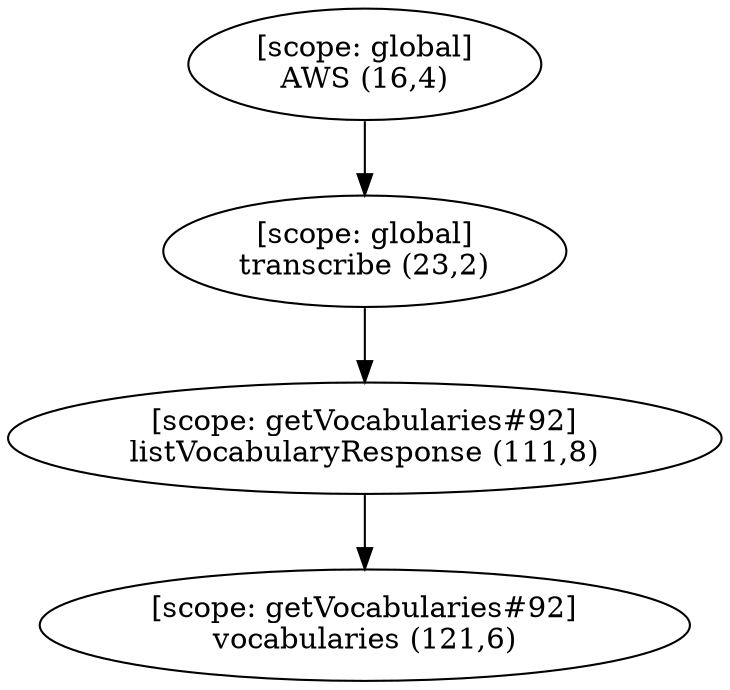 digraph G {
  graph [ rankdir =TB ];
subgraph global {
  graph [ label = "Scope [global]" ];
  "[scope: global]
AWS (16,4)";
  "[scope: global]
transcribe (23,2)";
}

subgraph getVocabularies_92 {
  graph [ label = "Scope [getVocabularies_92]" ];
  "[scope: getVocabularies#92]
listVocabularyResponse (111,8)";
  "[scope: getVocabularies#92]
vocabularies (121,6)";
}

  "[scope: global]
AWS (16,4)" -> "[scope: global]
transcribe (23,2)";
  "[scope: global]
transcribe (23,2)" -> "[scope: getVocabularies#92]
listVocabularyResponse (111,8)";
  "[scope: getVocabularies#92]
listVocabularyResponse (111,8)" -> "[scope: getVocabularies#92]
vocabularies (121,6)";
}
